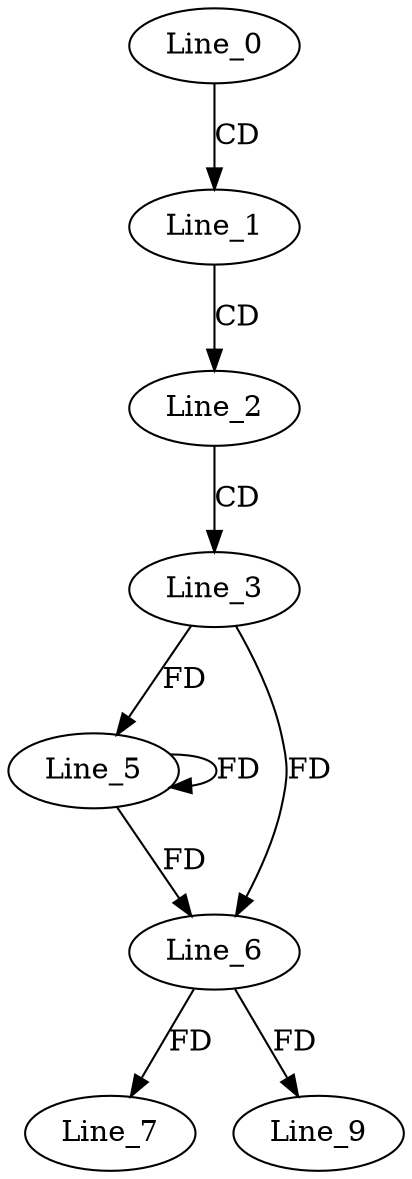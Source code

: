 digraph G {
  Line_0;
  Line_1;
  Line_2;
  Line_3;
  Line_5;
  Line_6;
  Line_6;
  Line_7;
  Line_9;
  Line_0 -> Line_1 [ label="CD" ];
  Line_1 -> Line_2 [ label="CD" ];
  Line_2 -> Line_3 [ label="CD" ];
  Line_3 -> Line_5 [ label="FD" ];
  Line_5 -> Line_5 [ label="FD" ];
  Line_3 -> Line_6 [ label="FD" ];
  Line_5 -> Line_6 [ label="FD" ];
  Line_6 -> Line_7 [ label="FD" ];
  Line_6 -> Line_9 [ label="FD" ];
}
